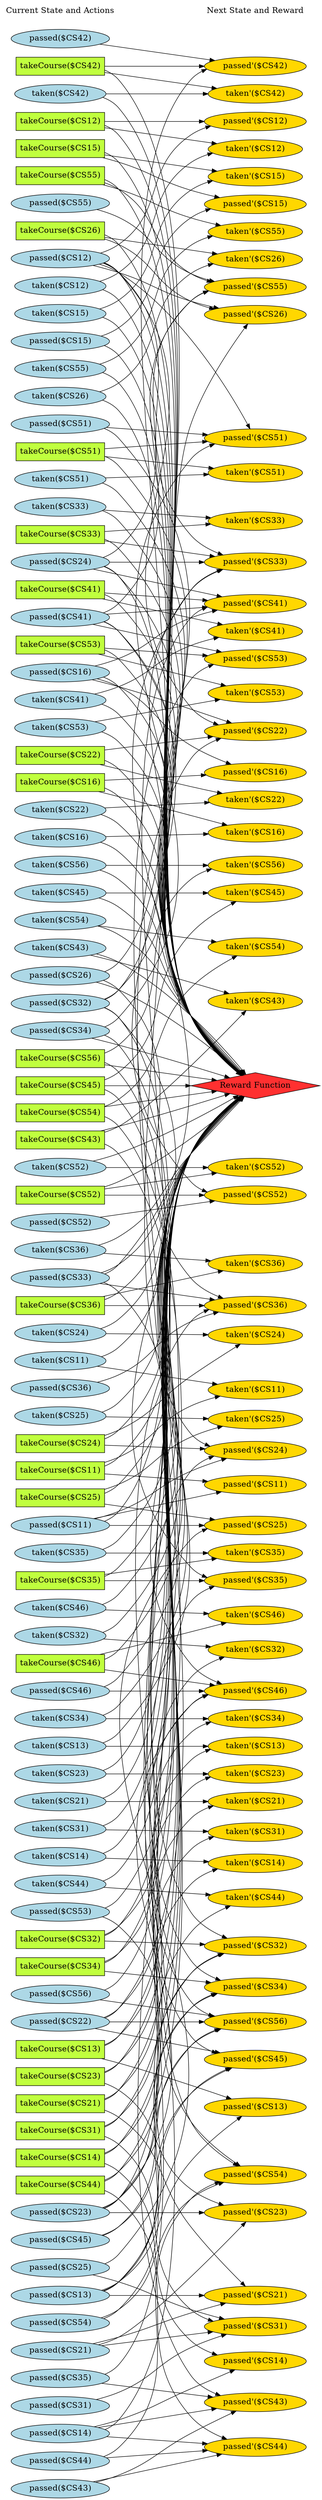 digraph G {
	graph [bb="0,0,579,4939.4",
		fontname=Helvetica,
		fontsize=16,
		rankdir=LR,
		ranksep=2.00,
		ratio=auto,
		size=600
	];
	node [fontsize=16,
		label="\N"
	];
	{
		graph [rank=same];
		"taken($CS42)"		 [color=black,
			fillcolor=lightblue,
			height=0.51069,
			pos="90.5,4759.4",
			shape=ellipse,
			style=filled,
			width=2.082];
		"takeCourse($CS15)"		 [color=black,
			fillcolor=olivedrab1,
			height=0.5,
			pos="90.5,4651.4",
			shape=box,
			style=filled,
			width=1.9861];
		"takeCourse($CS55)"		 [color=black,
			fillcolor=olivedrab1,
			height=0.5,
			pos="90.5,4597.4",
			shape=box,
			style=filled,
			width=1.9861];
		"taken($CS26)"		 [color=black,
			fillcolor=lightblue,
			height=0.51069,
			pos="90.5,4160.4",
			shape=ellipse,
			style=filled,
			width=2.082];
		"taken($CS14)"		 [color=black,
			fillcolor=lightblue,
			height=0.51069,
			pos="90.5,1273.4",
			shape=ellipse,
			style=filled,
			width=2.082];
		"takeCourse($CS43)"		 [color=black,
			fillcolor=olivedrab1,
			height=0.5,
			pos="90.5,2690.4",
			shape=box,
			style=filled,
			width=1.9861];
		"takeCourse($CS31)"		 [color=black,
			fillcolor=olivedrab1,
			height=0.5,
			pos="90.5,730.38",
			shape=box,
			style=filled,
			width=1.9861];
		"taken($CS54)"		 [color=black,
			fillcolor=lightblue,
			height=0.51069,
			pos="90.5,3126.4",
			shape=ellipse,
			style=filled,
			width=2.082];
		"passed($CS46)"		 [color=black,
			fillcolor=lightblue,
			height=0.51069,
			pos="90.5,1603.4",
			shape=ellipse,
			style=filled,
			width=2.2195];
		"passed($CS34)"		 [color=black,
			fillcolor=lightblue,
			height=0.51069,
			pos="90.5,2906.4",
			shape=ellipse,
			style=filled,
			width=2.2195];
		"passed($CS22)"		 [color=black,
			fillcolor=lightblue,
			height=0.51069,
			pos="90.5,946.38",
			shape=ellipse,
			style=filled,
			width=2.2195];
		"taken($CS31)"		 [color=black,
			fillcolor=lightblue,
			height=0.51069,
			pos="90.5,1328.4",
			shape=ellipse,
			style=filled,
			width=2.082];
		"passed($CS51)"		 [color=black,
			fillcolor=lightblue,
			height=0.51069,
			pos="90.5,4105.4",
			shape=ellipse,
			style=filled,
			width=2.2195];
		"takeCourse($CS16)"		 [color=black,
			fillcolor=olivedrab1,
			height=0.5,
			pos="90.5,3400.4",
			shape=box,
			style=filled,
			width=1.9861];
		"takeCourse($CS56)"		 [color=black,
			fillcolor=olivedrab1,
			height=0.5,
			pos="90.5,2852.4",
			shape=box,
			style=filled,
			width=1.9861];
		"takeCourse($CS44)"		 [color=black,
			fillcolor=olivedrab1,
			height=0.5,
			pos="90.5,622.38",
			shape=box,
			style=filled,
			width=1.9861];
		"taken($CS15)"		 [color=black,
			fillcolor=lightblue,
			height=0.51069,
			pos="90.5,4325.4",
			shape=ellipse,
			style=filled,
			width=2.082];
		"takeCourse($CS32)"		 [color=black,
			fillcolor=olivedrab1,
			height=0.5,
			pos="90.5,1109.4",
			shape=box,
			style=filled,
			width=1.9861];
		"taken($CS55)"		 [color=black,
			fillcolor=lightblue,
			height=0.51069,
			pos="90.5,4215.4",
			shape=ellipse,
			style=filled,
			width=2.082];
		"taken($CS43)"		 [color=black,
			fillcolor=lightblue,
			height=0.51069,
			pos="90.5,3071.4",
			shape=ellipse,
			style=filled,
			width=2.082];
		"passed($CS35)"		 [color=black,
			fillcolor=lightblue,
			height=0.51069,
			pos="90.5,238.38",
			shape=ellipse,
			style=filled,
			width=2.2195];
		"passed($CS23)"		 [color=black,
			fillcolor=lightblue,
			height=0.51069,
			pos="90.5,568.38",
			shape=ellipse,
			style=filled,
			width=2.2195];
		"passed($CS11)"		 [color=black,
			fillcolor=lightblue,
			height=0.51069,
			pos="90.5,1929.4",
			shape=ellipse,
			style=filled,
			width=2.2195];
		"passed($CS52)"		 [color=black,
			fillcolor=lightblue,
			height=0.51069,
			pos="90.5,2528.4",
			shape=ellipse,
			style=filled,
			width=2.2195];
		"taken($CS52)"		 [color=black,
			fillcolor=lightblue,
			height=0.51069,
			pos="90.5,2636.4",
			shape=ellipse,
			style=filled,
			width=2.082];
		"takeCourse($CS25)"		 [color=black,
			fillcolor=olivedrab1,
			height=0.5,
			pos="90.5,1983.4",
			shape=box,
			style=filled,
			width=1.9861];
		"takeCourse($CS13)"		 [color=black,
			fillcolor=olivedrab1,
			height=0.5,
			pos="90.5,892.38",
			shape=box,
			style=filled,
			width=1.9861];
		"taken($CS36)"		 [color=black,
			fillcolor=lightblue,
			height=0.51069,
			pos="90.5,2473.4",
			shape=ellipse,
			style=filled,
			width=2.082];
		"Current State and Actions"		 [color=black,
			fillcolor=white,
			height=0.5,
			pos="90.5,4921.4",
			shape=plaintext,
			style=bold,
			width=2.5139];
		"takeCourse($CS41)"		 [color=black,
			fillcolor=olivedrab1,
			height=0.5,
			pos="90.5,3780.4",
			shape=box,
			style=filled,
			width=1.9861];
		"taken($CS24)"		 [color=black,
			fillcolor=lightblue,
			height=0.51069,
			pos="90.5,2310.4",
			shape=ellipse,
			style=filled,
			width=2.082];
		"taken($CS12)"		 [color=black,
			fillcolor=lightblue,
			height=0.51069,
			pos="90.5,4380.4",
			shape=ellipse,
			style=filled,
			width=2.082];
		"takeCourse($CS53)"		 [color=black,
			fillcolor=olivedrab1,
			height=0.5,
			pos="90.5,3672.4",
			shape=box,
			style=filled,
			width=1.9861];
		"passed($CS36)"		 [color=black,
			fillcolor=lightblue,
			height=0.51069,
			pos="90.5,2200.4",
			shape=ellipse,
			style=filled,
			width=2.2195];
		"passed($CS24)"		 [color=black,
			fillcolor=lightblue,
			height=0.51069,
			pos="90.5,3834.4",
			shape=ellipse,
			style=filled,
			width=2.2195];
		"passed($CS12)"		 [color=black,
			fillcolor=lightblue,
			height=0.51069,
			pos="90.5,4435.4",
			shape=ellipse,
			style=filled,
			width=2.2195];
		"taken($CS53)"		 [color=black,
			fillcolor=lightblue,
			height=0.51069,
			pos="90.5,3508.4",
			shape=ellipse,
			style=filled,
			width=2.082];
		"passed($CS41)"		 [color=black,
			fillcolor=lightblue,
			height=0.51069,
			pos="90.5,3726.4",
			shape=ellipse,
			style=filled,
			width=2.2195];
		"taken($CS41)"		 [color=black,
			fillcolor=lightblue,
			height=0.51069,
			pos="90.5,3563.4",
			shape=ellipse,
			style=filled,
			width=2.082];
		"takeCourse($CS26)"		 [color=black,
			fillcolor=olivedrab1,
			height=0.5,
			pos="90.5,4489.4",
			shape=box,
			style=filled,
			width=1.9861];
		"takeCourse($CS14)"		 [color=black,
			fillcolor=olivedrab1,
			height=0.5,
			pos="90.5,676.38",
			shape=box,
			style=filled,
			width=1.9861];
		"taken($CS25)"		 [color=black,
			fillcolor=lightblue,
			height=0.51069,
			pos="90.5,2145.4",
			shape=ellipse,
			style=filled,
			width=2.082];
		"taken($CS13)"		 [color=black,
			fillcolor=lightblue,
			height=0.51069,
			pos="90.5,1493.4",
			shape=ellipse,
			style=filled,
			width=2.082];
		"takeCourse($CS54)"		 [color=black,
			fillcolor=olivedrab1,
			height=0.5,
			pos="90.5,2744.4",
			shape=box,
			style=filled,
			width=1.9861];
		"takeCourse($CS42)"		 [color=black,
			fillcolor=olivedrab1,
			height=0.5,
			pos="90.5,4813.4",
			shape=box,
			style=filled,
			width=1.9861];
		"passed($CS25)"		 [color=black,
			fillcolor=lightblue,
			height=0.51069,
			pos="90.5,458.38",
			shape=ellipse,
			style=filled,
			width=2.2195];
		"passed($CS13)"		 [color=black,
			fillcolor=lightblue,
			height=0.51069,
			pos="90.5,403.38",
			shape=ellipse,
			style=filled,
			width=2.2195];
		"passed($CS53)"		 [color=black,
			fillcolor=lightblue,
			height=0.51069,
			pos="90.5,1163.4",
			shape=ellipse,
			style=filled,
			width=2.2195];
		"takeCourse($CS23)"		 [color=black,
			fillcolor=olivedrab1,
			height=0.5,
			pos="90.5,838.38",
			shape=box,
			style=filled,
			width=1.9861];
		"takeCourse($CS11)"		 [color=black,
			fillcolor=olivedrab1,
			height=0.5,
			pos="90.5,2037.4",
			shape=box,
			style=filled,
			width=1.9861];
		"takeCourse($CS35)"		 [color=black,
			fillcolor=olivedrab1,
			height=0.5,
			pos="90.5,1820.4",
			shape=box,
			style=filled,
			width=1.9861];
		"taken($CS46)"		 [color=black,
			fillcolor=lightblue,
			height=0.51069,
			pos="90.5,1766.4",
			shape=ellipse,
			style=filled,
			width=2.082];
		"takeCourse($CS51)"		 [color=black,
			fillcolor=olivedrab1,
			height=0.5,
			pos="90.5,4051.4",
			shape=box,
			style=filled,
			width=1.9861];
		"taken($CS34)"		 [color=black,
			fillcolor=lightblue,
			height=0.51069,
			pos="90.5,1548.4",
			shape=ellipse,
			style=filled,
			width=2.082];
		"taken($CS22)"		 [color=black,
			fillcolor=lightblue,
			height=0.51069,
			pos="90.5,3346.4",
			shape=ellipse,
			style=filled,
			width=2.082];
		"passed($CS26)"		 [color=black,
			fillcolor=lightblue,
			height=0.51069,
			pos="90.5,3016.4",
			shape=ellipse,
			style=filled,
			width=2.2195];
		"passed($CS14)"		 [color=black,
			fillcolor=lightblue,
			height=0.51069,
			pos="90.5,128.38",
			shape=ellipse,
			style=filled,
			width=2.2195];
		"passed($CS54)"		 [color=black,
			fillcolor=lightblue,
			height=0.51069,
			pos="90.5,348.38",
			shape=ellipse,
			style=filled,
			width=2.2195];
		"passed($CS42)"		 [color=black,
			fillcolor=lightblue,
			height=0.51069,
			pos="90.5,4867.4",
			shape=ellipse,
			style=filled,
			width=2.2195];
		"taken($CS51)"		 [color=black,
			fillcolor=lightblue,
			height=0.51069,
			pos="90.5,3997.4",
			shape=ellipse,
			style=filled,
			width=2.082];
		"takeCourse($CS12)"		 [color=black,
			fillcolor=olivedrab1,
			height=0.5,
			pos="90.5,4705.4",
			shape=box,
			style=filled,
			width=1.9861];
		"takeCourse($CS36)"		 [color=black,
			fillcolor=olivedrab1,
			height=0.5,
			pos="90.5,2364.4",
			shape=box,
			style=filled,
			width=1.9861];
		"takeCourse($CS24)"		 [color=black,
			fillcolor=olivedrab1,
			height=0.5,
			pos="90.5,2091.4",
			shape=box,
			style=filled,
			width=1.9861];
		"takeCourse($CS52)"		 [color=black,
			fillcolor=olivedrab1,
			height=0.5,
			pos="90.5,2582.4",
			shape=box,
			style=filled,
			width=1.9861];
		"taken($CS35)"		 [color=black,
			fillcolor=lightblue,
			height=0.51069,
			pos="90.5,1874.4",
			shape=ellipse,
			style=filled,
			width=2.082];
		"taken($CS23)"		 [color=black,
			fillcolor=lightblue,
			height=0.51069,
			pos="90.5,1438.4",
			shape=ellipse,
			style=filled,
			width=2.082];
		"taken($CS11)"		 [color=black,
			fillcolor=lightblue,
			height=0.51069,
			pos="90.5,2255.4",
			shape=ellipse,
			style=filled,
			width=2.082];
		"passed($CS15)"		 [color=black,
			fillcolor=lightblue,
			height=0.51069,
			pos="90.5,4270.4",
			shape=ellipse,
			style=filled,
			width=2.2195];
		"passed($CS55)"		 [color=black,
			fillcolor=lightblue,
			height=0.51069,
			pos="90.5,4543.4",
			shape=ellipse,
			style=filled,
			width=2.2195];
		"passed($CS43)"		 [color=black,
			fillcolor=lightblue,
			height=0.51069,
			pos="90.5,18.385",
			shape=ellipse,
			style=filled,
			width=2.2195];
		"passed($CS31)"		 [color=black,
			fillcolor=lightblue,
			height=0.51069,
			pos="90.5,183.38",
			shape=ellipse,
			style=filled,
			width=2.2195];
		"takeCourse($CS45)"		 [color=black,
			fillcolor=olivedrab1,
			height=0.5,
			pos="90.5,2798.4",
			shape=box,
			style=filled,
			width=1.9861];
		"takeCourse($CS33)"		 [color=black,
			fillcolor=olivedrab1,
			height=0.5,
			pos="90.5,3888.4",
			shape=box,
			style=filled,
			width=1.9861];
		"taken($CS16)"		 [color=black,
			fillcolor=lightblue,
			height=0.51069,
			pos="90.5,3291.4",
			shape=ellipse,
			style=filled,
			width=2.082];
		"taken($CS56)"		 [color=black,
			fillcolor=lightblue,
			height=0.51069,
			pos="90.5,3236.4",
			shape=ellipse,
			style=filled,
			width=2.082];
		"takeCourse($CS21)"		 [color=black,
			fillcolor=olivedrab1,
			height=0.5,
			pos="90.5,784.38",
			shape=box,
			style=filled,
			width=1.9861];
		"taken($CS44)"		 [color=black,
			fillcolor=lightblue,
			height=0.51069,
			pos="90.5,1218.4",
			shape=ellipse,
			style=filled,
			width=2.082];
		"taken($CS32)"		 [color=black,
			fillcolor=lightblue,
			height=0.51069,
			pos="90.5,1711.4",
			shape=ellipse,
			style=filled,
			width=2.082];
		"passed($CS16)"		 [color=black,
			fillcolor=lightblue,
			height=0.51069,
			pos="90.5,3618.4",
			shape=ellipse,
			style=filled,
			width=2.2195];
		"passed($CS56)"		 [color=black,
			fillcolor=lightblue,
			height=0.51069,
			pos="90.5,1001.4",
			shape=ellipse,
			style=filled,
			width=2.2195];
		"passed($CS44)"		 [color=black,
			fillcolor=lightblue,
			height=0.51069,
			pos="90.5,73.385",
			shape=ellipse,
			style=filled,
			width=2.2195];
		"passed($CS32)"		 [color=black,
			fillcolor=lightblue,
			height=0.51069,
			pos="90.5,2961.4",
			shape=ellipse,
			style=filled,
			width=2.2195];
		"takeCourse($CS34)"		 [color=black,
			fillcolor=olivedrab1,
			height=0.5,
			pos="90.5,1055.4",
			shape=box,
			style=filled,
			width=1.9861];
		"takeCourse($CS22)"		 [color=black,
			fillcolor=olivedrab1,
			height=0.5,
			pos="90.5,3454.4",
			shape=box,
			style=filled,
			width=1.9861];
		"takeCourse($CS46)"		 [color=black,
			fillcolor=olivedrab1,
			height=0.5,
			pos="90.5,1657.4",
			shape=box,
			style=filled,
			width=1.9861];
		"taken($CS45)"		 [color=black,
			fillcolor=lightblue,
			height=0.51069,
			pos="90.5,3181.4",
			shape=ellipse,
			style=filled,
			width=2.082];
		"taken($CS33)"		 [color=black,
			fillcolor=lightblue,
			height=0.51069,
			pos="90.5,3942.4",
			shape=ellipse,
			style=filled,
			width=2.082];
		"taken($CS21)"		 [color=black,
			fillcolor=lightblue,
			height=0.51069,
			pos="90.5,1383.4",
			shape=ellipse,
			style=filled,
			width=2.082];
		"passed($CS45)"		 [color=black,
			fillcolor=lightblue,
			height=0.51069,
			pos="90.5,513.38",
			shape=ellipse,
			style=filled,
			width=2.2195];
		"passed($CS33)"		 [color=black,
			fillcolor=lightblue,
			height=0.51069,
			pos="90.5,2418.4",
			shape=ellipse,
			style=filled,
			width=2.2195];
		"passed($CS21)"		 [color=black,
			fillcolor=lightblue,
			height=0.51069,
			pos="90.5,293.38",
			shape=ellipse,
			style=filled,
			width=2.2195];
	}
	{
		graph [rank=same];
		"taken'($CS14)"		 [color=black,
			fillcolor=gold1,
			height=0.51069,
			pos="452,1169.4",
			shape=ellipse,
			style=filled,
			width=2.141];
		"taken'($CS26)"		 [color=black,
			fillcolor=gold1,
			height=0.51069,
			pos="452,4430.4",
			shape=ellipse,
			style=filled,
			width=2.141];
		"taken'($CS54)"		 [color=black,
			fillcolor=gold1,
			height=0.51069,
			pos="452,2954.4",
			shape=ellipse,
			style=filled,
			width=2.141];
		"taken'($CS42)"		 [color=black,
			fillcolor=gold1,
			height=0.51069,
			pos="452,4760.4",
			shape=ellipse,
			style=filled,
			width=2.141];
		"taken'($CS41)"		 [color=black,
			fillcolor=gold1,
			height=0.51069,
			pos="452,3698.4",
			shape=ellipse,
			style=filled,
			width=2.141];
		"Next State and Reward"		 [color=black,
			fillcolor=white,
			height=0.5,
			pos="452,4921.4",
			shape=plaintext,
			style=bold,
			width=2.25];
		"passed'($CS46)"		 [color=black,
			fillcolor=gold1,
			height=0.51069,
			pos="452,1603.4",
			shape=ellipse,
			style=filled,
			width=2.2785];
		"passed'($CS34)"		 [color=black,
			fillcolor=gold1,
			height=0.51069,
			pos="452,1001.4",
			shape=ellipse,
			style=filled,
			width=2.2785];
		"passed'($CS22)"		 [color=black,
			fillcolor=gold1,
			height=0.51069,
			pos="452,3490.4",
			shape=ellipse,
			style=filled,
			width=2.2785];
		"taken'($CS25)"		 [color=black,
			fillcolor=gold1,
			height=0.51069,
			pos="452,2139.4",
			shape=ellipse,
			style=filled,
			width=2.141];
		"taken'($CS13)"		 [color=black,
			fillcolor=gold1,
			height=0.51069,
			pos="452,1439.4",
			shape=ellipse,
			style=filled,
			width=2.141];
		"taken'($CS53)"		 [color=black,
			fillcolor=gold1,
			height=0.51069,
			pos="452,3583.4",
			shape=ellipse,
			style=filled,
			width=2.141];
		"taken'($CS52)"		 [color=black,
			fillcolor=gold1,
			height=0.51069,
			pos="452,2636.4",
			shape=ellipse,
			style=filled,
			width=2.141];
		"passed'($CS45)"		 [color=black,
			fillcolor=gold1,
			height=0.51069,
			pos="452,871.38",
			shape=ellipse,
			style=filled,
			width=2.2785];
		"passed'($CS33)"		 [color=black,
			fillcolor=gold1,
			height=0.51069,
			pos="452,3834.4",
			shape=ellipse,
			style=filled,
			width=2.2785];
		"passed'($CS21)"		 [color=black,
			fillcolor=gold1,
			height=0.51069,
			pos="452,403.38",
			shape=ellipse,
			style=filled,
			width=2.2785];
		"taken'($CS16)"		 [color=black,
			fillcolor=gold1,
			height=0.51069,
			pos="452,3296.4",
			shape=ellipse,
			style=filled,
			width=2.141];
		"taken'($CS32)"		 [color=black,
			fillcolor=gold1,
			height=0.51069,
			pos="452,1671.4",
			shape=ellipse,
			style=filled,
			width=2.141];
		"taken'($CS56)"		 [color=black,
			fillcolor=gold1,
			height=0.51069,
			pos="452,3222.4",
			shape=ellipse,
			style=filled,
			width=2.141];
		"taken'($CS44)"		 [color=black,
			fillcolor=gold1,
			height=0.51069,
			pos="452,1112.4",
			shape=ellipse,
			style=filled,
			width=2.141];
		"passed'($CS16)"		 [color=black,
			fillcolor=gold1,
			height=0.51069,
			pos="452,3416.4",
			shape=ellipse,
			style=filled,
			width=2.2785];
		"passed'($CS56)"		 [color=black,
			fillcolor=gold1,
			height=0.51069,
			pos="452,946.38",
			shape=ellipse,
			style=filled,
			width=2.2785];
		"passed'($CS44)"		 [color=black,
			fillcolor=gold1,
			height=0.51069,
			pos="452,80.385",
			shape=ellipse,
			style=filled,
			width=2.2785];
		"passed'($CS32)"		 [color=black,
			fillcolor=gold1,
			height=0.51069,
			pos="452,1056.4",
			shape=ellipse,
			style=filled,
			width=2.2785];
		"taken'($CS15)"		 [color=black,
			fillcolor=gold1,
			height=0.51069,
			pos="452,4595.4",
			shape=ellipse,
			style=filled,
			width=2.141];
		"taken'($CS43)"		 [color=black,
			fillcolor=gold1,
			height=0.51069,
			pos="452,2873.4",
			shape=ellipse,
			style=filled,
			width=2.141];
		"taken'($CS31)"		 [color=black,
			fillcolor=gold1,
			height=0.51069,
			pos="452,1227.4",
			shape=ellipse,
			style=filled,
			width=2.141];
		"taken'($CS55)"		 [color=black,
			fillcolor=gold1,
			height=0.51069,
			pos="452,4485.4",
			shape=ellipse,
			style=filled,
			width=2.141];
		"passed'($CS31)"		 [color=black,
			fillcolor=gold1,
			height=0.51069,
			pos="452,320.38",
			shape=ellipse,
			style=filled,
			width=2.2785];
		"passed'($CS15)"		 [color=black,
			fillcolor=gold1,
			height=0.51069,
			pos="452,4540.4",
			shape=ellipse,
			style=filled,
			width=2.2785];
		"passed'($CS55)"		 [color=black,
			fillcolor=gold1,
			height=0.51069,
			pos="452,4375.4",
			shape=ellipse,
			style=filled,
			width=2.2785];
		"passed'($CS43)"		 [color=black,
			fillcolor=gold1,
			height=0.51069,
			pos="452,149.38",
			shape=ellipse,
			style=filled,
			width=2.2785];
		"taken'($CS46)"		 [color=black,
			fillcolor=gold1,
			height=0.51069,
			pos="452,1751.4",
			shape=ellipse,
			style=filled,
			width=2.141];
		"taken'($CS34)"		 [color=black,
			fillcolor=gold1,
			height=0.51069,
			pos="452,1547.4",
			shape=ellipse,
			style=filled,
			width=2.141];
		"taken'($CS22)"		 [color=black,
			fillcolor=gold1,
			height=0.51069,
			pos="452,3351.4",
			shape=ellipse,
			style=filled,
			width=2.141];
		"passed'($CS42)"		 [color=black,
			fillcolor=gold1,
			height=0.51069,
			pos="452,4815.4",
			shape=ellipse,
			style=filled,
			width=2.2785];
		"Reward Function"		 [color=black,
			fillcolor=firebrick1,
			height=0.72222,
			pos="452,2798.4",
			shape=diamond,
			style=filled,
			width=3.5278];
		"passed'($CS26)"		 [color=black,
			fillcolor=gold1,
			height=0.51069,
			pos="452,4320.4",
			shape=ellipse,
			style=filled,
			width=2.2785];
		"passed'($CS14)"		 [color=black,
			fillcolor=gold1,
			height=0.51069,
			pos="452,231.38",
			shape=ellipse,
			style=filled,
			width=2.2785];
		"passed'($CS54)"		 [color=black,
			fillcolor=gold1,
			height=0.51069,
			pos="452,643.38",
			shape=ellipse,
			style=filled,
			width=2.2785];
		"taken'($CS21)"		 [color=black,
			fillcolor=gold1,
			height=0.51069,
			pos="452,1289.4",
			shape=ellipse,
			style=filled,
			width=2.141];
		"taken'($CS45)"		 [color=black,
			fillcolor=gold1,
			height=0.51069,
			pos="452,3062.4",
			shape=ellipse,
			style=filled,
			width=2.141];
		"taken'($CS33)"		 [color=black,
			fillcolor=gold1,
			height=0.51069,
			pos="452,3915.4",
			shape=ellipse,
			style=filled,
			width=2.141];
		"passed'($CS53)"		 [color=black,
			fillcolor=gold1,
			height=0.51069,
			pos="452,3643.4",
			shape=ellipse,
			style=filled,
			width=2.2785];
		"passed'($CS41)"		 [color=black,
			fillcolor=gold1,
			height=0.51069,
			pos="452,3753.4",
			shape=ellipse,
			style=filled,
			width=2.2785];
		"passed'($CS25)"		 [color=black,
			fillcolor=gold1,
			height=0.51069,
			pos="452,1929.4",
			shape=ellipse,
			style=filled,
			width=2.2785];
		"passed'($CS13)"		 [color=black,
			fillcolor=gold1,
			height=0.51069,
			pos="452,737.38",
			shape=ellipse,
			style=filled,
			width=2.2785];
		"taken'($CS36)"		 [color=black,
			fillcolor=gold1,
			height=0.51069,
			pos="452,2446.4",
			shape=ellipse,
			style=filled,
			width=2.141];
		"taken'($CS24)"		 [color=black,
			fillcolor=gold1,
			height=0.51069,
			pos="452,2289.4",
			shape=ellipse,
			style=filled,
			width=2.141];
		"taken'($CS12)"		 [color=black,
			fillcolor=gold1,
			height=0.51069,
			pos="452,4650.4",
			shape=ellipse,
			style=filled,
			width=2.141];
		"passed'($CS52)"		 [color=black,
			fillcolor=gold1,
			height=0.51069,
			pos="452,2581.4",
			shape=ellipse,
			style=filled,
			width=2.2785];
		"taken'($CS51)"		 [color=black,
			fillcolor=gold1,
			height=0.51069,
			pos="452,4011.4",
			shape=ellipse,
			style=filled,
			width=2.141];
		"passed'($CS36)"		 [color=black,
			fillcolor=gold1,
			height=0.51069,
			pos="452,2364.4",
			shape=ellipse,
			style=filled,
			width=2.2785];
		"passed'($CS24)"		 [color=black,
			fillcolor=gold1,
			height=0.51069,
			pos="452,2059.4",
			shape=ellipse,
			style=filled,
			width=2.2785];
		"passed'($CS12)"		 [color=black,
			fillcolor=gold1,
			height=0.51069,
			pos="452,4705.4",
			shape=ellipse,
			style=filled,
			width=2.2785];
		"taken'($CS35)"		 [color=black,
			fillcolor=gold1,
			height=0.51069,
			pos="452,1874.4",
			shape=ellipse,
			style=filled,
			width=2.141];
		"taken'($CS23)"		 [color=black,
			fillcolor=gold1,
			height=0.51069,
			pos="452,1357.4",
			shape=ellipse,
			style=filled,
			width=2.141];
		"taken'($CS11)"		 [color=black,
			fillcolor=gold1,
			height=0.51069,
			pos="452,2207.4",
			shape=ellipse,
			style=filled,
			width=2.141];
		"passed'($CS51)"		 [color=black,
			fillcolor=gold1,
			height=0.51069,
			pos="452,4092.4",
			shape=ellipse,
			style=filled,
			width=2.2785];
		"passed'($CS35)"		 [color=black,
			fillcolor=gold1,
			height=0.51069,
			pos="452,1819.4",
			shape=ellipse,
			style=filled,
			width=2.2785];
		"passed'($CS23)"		 [color=black,
			fillcolor=gold1,
			height=0.51069,
			pos="452,568.38",
			shape=ellipse,
			style=filled,
			width=2.2785];
		"passed'($CS11)"		 [color=black,
			fillcolor=gold1,
			height=0.51069,
			pos="452,1991.4",
			shape=ellipse,
			style=filled,
			width=2.2785];
	}
	"taken($CS42)" -> "taken'($CS42)"	 [color=black,
		pos="e,374.88,4760.2 165.55,4759.6 223.36,4759.8 303.78,4760 364.54,4760.1",
		style=solid];
	"taken($CS42)" -> "Reward Function"	 [pos="e,380.96,2810 156.03,4750.3 165.65,4746.2 174.49,4740.5 181,4732.4 444.32,4404.8 73.471,3183.2 325,2846.4 336.51,2831 353.62,2820.5 \
371.54,2813.4"];
	"takeCourse($CS15)" -> "taken'($CS15)"	 [color=black,
		pos="e,386.9,4605.4 162.1,4640.4 223.98,4630.7 313.65,4616.8 376.64,4607",
		style=solid];
	"takeCourse($CS15)" -> "passed'($CS15)"	 [color=black,
		pos="e,388.99,4552.2 153.81,4633.3 162.97,4630.4 172.25,4627.4 181,4624.4 245.92,4602 259.29,4588.3 325,4568.4 342.37,4563.1 361.36,4558.4 \
379.21,4554.4",
		style=solid];
	"takeCourse($CS15)" -> "Reward Function"	 [pos="e,381,2810 162.19,4639.3 169.38,4635.6 175.9,4630.7 181,4624.4 430.04,4316 87.057,3163.4 325,2846.4 336.55,2831 353.66,2820.5 371.58,\
2813.4"];
	"takeCourse($CS55)" -> "taken'($CS55)"	 [color=black,
		pos="e,390.89,4496.7 153.83,4579.3 162.98,4576.5 172.26,4573.4 181,4570.4 246.01,4547.8 259.2,4533.6 325,4513.4 342.98,4507.9 362.71,\
4503 381.11,4498.9",
		style=solid];
	"takeCourse($CS55)" -> "passed'($CS55)"	 [color=black,
		pos="e,378.02,4383.4 162.12,4580.3 168.74,4577.5 175.15,4574.2 181,4570.4 263.19,4517 240.89,4453.7 325,4403.4 338.09,4395.6 353.14,4389.9 \
368.16,4385.8",
		style=solid];
	"takeCourse($CS55)" -> "Reward Function"	 [pos="e,381.36,2809.9 162.17,4585.3 169.37,4581.6 175.89,4576.7 181,4570.4 422.91,4271.6 93.849,3153.6 325,2846.4 336.63,2830.9 353.87,\
2820.5 371.89,2813.4"];
	"taken($CS26)" -> "taken'($CS26)"	 [color=black,
		pos="e,379.17,4424.1 149.18,4172.1 160.41,4176.1 171.6,4181.4 181,4188.4 272.89,4256.9 230.29,4337.8 325,4402.4 338.18,4411.4 353.78,\
4417.5 369.44,4421.7",
		style=solid];
	"taken($CS26)" -> "Reward Function"	 [pos="e,381.98,2810.1 154.92,4150.7 164.9,4146.6 174.16,4140.7 181,4132.4 546.89,3688.7 -27.24,3301 325,2846.4 336.9,2831 354.34,2820.6 \
372.47,2813.5"];
	"taken($CS14)" -> "taken'($CS14)"	 [color=black,
		pos="e,396.23,1182.1 137.62,1259 205.34,1237.8 323.83,1200.7 325,1200.4 344.86,1194.8 366.63,1189.3 386.4,1184.5",
		style=solid];
	"taken($CS14)" -> "Reward Function"	 [pos="e,423.42,2778 154.97,1283 164.94,1287.2 174.19,1293.1 181,1301.4 373.9,1536.8 198.64,2386.5 325,2663.4 345.2,2707.6 385.72,2746.9 \
415.37,2771.5"];
	"takeCourse($CS43)" -> "taken'($CS43)"	 [color=black,
		pos="e,395.88,2860.7 160.98,2708.4 167.9,2711.1 174.68,2714.1 181,2717.4 253.68,2755.7 252.59,2794.5 325,2833.4 343.94,2843.6 365.89,\
2851.6 386.11,2857.8",
		style=solid];
	"takeCourse($CS43)" -> "passed'($CS43)"	 [color=black,
		pos="e,389.78,161.52 162.33,2678.4 169.49,2674.7 175.97,2669.8 181,2663.4 520.12,2233.7 11.937,653.4 325,204.38 338.08,185.62 359.02,\
173.2 380.11,165",
		style=solid];
	"takeCourse($CS43)" -> "Reward Function"	 [pos="e,399.67,2783 151.67,2708.5 217.74,2728.3 323.25,2760 389.75,2780"];
	"takeCourse($CS31)" -> "taken'($CS31)"	 [color=black,
		pos="e,377.89,1222.2 162.14,744.33 169.07,747.77 175.54,752.06 181,757.38 327.93,900.83 174.41,1056.8 325,1196.4 336.97,1207.5 352.26,\
1214.8 368.03,1219.5",
		style=solid];
	"takeCourse($CS31)" -> "passed'($CS31)"	 [color=black,
		pos="e,397.7,334.33 162.08,715.68 168.94,712.37 175.41,708.33 181,703.38 299.92,598.14 212.9,488.87 325,376.38 342.37,358.95 366.11,346.49 \
388.31,337.82",
		style=solid];
	"takeCourse($CS31)" -> "Reward Function"	 [pos="e,423.15,2778.1 162.22,742.41 169.41,746.17 175.92,751.06 181,757.38 446.96,1088.6 154.45,2274.4 325,2663.4 344.53,2707.9 385.18,\
2747.1 415.04,2771.6"];
	"taken($CS54)" -> "taken'($CS54)"	 [color=black,
		pos="e,423.09,2971.5 140.87,3112.8 154.08,3108.6 168.24,3103.7 181,3098.4 267.67,3062.1 363.47,3007.2 414.41,2976.7",
		style=solid];
	"taken($CS54)" -> "Reward Function"	 [pos="e,391.01,2812 150.05,3115 161.1,3111 171.99,3105.6 181,3098.4 281.51,3017.5 226.99,2930.3 325,2846.4 341.13,2832.6 361.63,2822.5 \
381.4,2815.3"];
	"passed($CS46)" -> "passed'($CS46)"	 [color=black,
		pos="e,369.68,1603.4 170.84,1603.4 226.53,1603.4 301.15,1603.4 359.38,1603.4",
		style=solid];
	"passed($CS46)" -> "Reward Function"	 [pos="e,423.99,2778.1 157.42,1613.6 166.38,1617.6 174.67,1623 181,1630.4 482.51,1982.5 125.58,2244.9 325,2663.4 345.99,2707.4 386.56,2746.8 \
416,2771.5"];
	"passed($CS34)" -> "passed'($CS34)"	 [color=black,
		pos="e,370.56,1003.8 157.82,2896.5 166.73,2892.5 174.89,2887 181,2879.4 439.56,2558.2 54.683,1340.8 325,1029.4 334.49,1018.5 347.21,1011.3 \
360.93,1006.6",
		style=solid];
	"passed($CS34)" -> "Reward Function"	 [pos="e,399.81,2813.8 139.98,2891.8 204.78,2872.4 319.62,2837.9 390.16,2816.7"];
	"passed($CS34)" -> "passed'($CS51)"	 [color=black,
		pos="e,390.54,4080.2 156.61,2916.9 165.91,2921 174.51,2926.7 181,2934.4 499.26,3313.3 26.406,3643.8 325,4038.4 338.76,4056.6 359.87,4068.7 \
380.91,4076.8",
		style=solid];
	"passed($CS22)" -> "passed'($CS46)"	 [color=black,
		pos="e,371.99,1598.9 155.47,957.35 165.02,961.39 174,966.89 181,974.38 368.25,1174.7 130.18,1381.4 325,1574.4 335.3,1584.6 348.42,1591.5 \
362.29,1596.1",
		style=solid];
	"passed($CS22)" -> "passed'($CS22)"	 [color=black,
		pos="e,383.11,3480.2 157.09,956.55 166.34,960.68 174.79,966.43 181,974.38 519.24,1407.6 -1.4573,3001.2 325,3443.4 336.86,3459.5 354.87,\
3470 373.59,3477",
		style=solid];
	"passed($CS22)" -> "passed'($CS45)"	 [color=black,
		pos="e,391.41,883.82 150.46,934.08 213.74,920.88 314.2,899.92 381.34,885.92",
		style=solid];
	"passed($CS22)" -> "passed'($CS56)"	 [color=black,
		pos="e,369.68,946.38 170.84,946.38 226.53,946.38 301.15,946.38 359.38,946.38",
		style=solid];
	"taken($CS31)" -> "taken'($CS31)"	 [color=black,
		pos="e,401.01,1241.2 140.23,1314.5 187.45,1301.1 261.11,1280.3 325,1262.4 346.61,1256.3 370.32,1249.7 391.28,1243.9",
		style=solid];
	"taken($CS31)" -> "Reward Function"	 [pos="e,423.46,2778 154.94,1338.1 164.91,1342.2 174.17,1348.1 181,1356.4 366.7,1582 203.1,2397.8 325,2663.4 345.29,2707.6 385.8,2746.8 \
415.42,2771.4"];
	"passed($CS51)" -> "Reward Function"	 [pos="e,382.03,2810.1 157.56,4095.3 166.51,4091.3 174.75,4085.9 181,4078.4 534.91,3655.7 -13.691,3281.4 325,2846.4 336.94,2831 354.39,\
2820.6 372.52,2813.5"];
	"passed($CS51)" -> "passed'($CS51)"	 [color=black,
		pos="e,370.97,4095.3 169.51,4102.6 225.83,4100.5 302.01,4097.8 360.93,4095.6",
		style=solid];
	"takeCourse($CS16)" -> "taken'($CS16)"	 [color=black,
		pos="e,392.33,3308 152.25,3382.4 161.89,3379.4 171.73,3376.4 181,3373.4 245.37,3352.7 259.91,3342.6 325,3324.4 343.47,3319.2 363.68,3314.4 \
382.4,3310.2",
		style=solid];
	"takeCourse($CS16)" -> "passed'($CS16)"	 [color=black,
		pos="e,371.49,3412.8 162.1,3403.5 219.14,3406.1 299.79,3409.7 361.39,3412.4",
		style=solid];
	"takeCourse($CS16)" -> "Reward Function"	 [pos="e,385.18,2810.8 162.41,3386.7 169.29,3383.2 175.68,3378.8 181,3373.4 350.42,3199.5 161.86,3026.2 325,2846.4 338.46,2831.6 356.99,\
2821.3 375.7,2814.2"];
	"takeCourse($CS56)" -> "taken'($CS56)"	 [color=black,
		pos="e,432.09,3204.3 162.12,2868.6 168.81,2871.6 175.24,2875.2 181,2879.4 272.35,2946.2 253.86,3001.4 325,3089.4 357.03,3129 398.31,3171.1 \
424.72,3197.1",
		style=solid];
	"takeCourse($CS56)" -> "passed'($CS56)"	 [color=black,
		pos="e,370.56,948.78 162.21,2840.4 169.4,2836.6 175.91,2831.7 181,2825.4 439.69,2504 54.544,1285.9 325,974.38 334.49,963.45 347.21,956.26 \
360.93,951.6",
		style=solid];
	"takeCourse($CS56)" -> "Reward Function"	 [pos="e,378.1,2809.3 162.1,2841.8 221.18,2832.9 305.57,2820.2 367.9,2810.9"];
	"takeCourse($CS44)" -> "taken'($CS44)"	 [color=black,
		pos="e,376.67,1108.1 162.13,636.35 169.06,639.79 175.53,644.07 181,649.38 326.66,791.11 174.69,946.6 325,1083.4 336.64,1094 351.37,1100.9 \
366.6,1105.5",
		style=solid];
	"takeCourse($CS44)" -> "passed'($CS44)"	 [color=black,
		pos="e,382.97,90.514 162.26,608.55 169.16,605.09 175.6,600.77 181,595.38 336.58,440.2 171.67,279.79 325,122.38 338.03,109.01 355.43,99.889 \
373.13,93.676",
		style=solid];
	"takeCourse($CS44)" -> "Reward Function"	 [pos="e,423.12,2778.1 162.25,634.39 169.43,638.16 175.93,643.05 181,649.38 461.25,999.8 145.67,2252.1 325,2663.4 344.44,2708 385.1,2747.1 \
415,2771.6"];
	"taken($CS15)" -> "taken'($CS15)"	 [color=black,
		pos="e,379.17,4589.1 149.18,4337.1 160.41,4341.1 171.6,4346.4 181,4353.4 272.89,4421.9 230.29,4502.8 325,4567.4 338.18,4576.4 353.78,\
4582.5 369.44,4586.7",
		style=solid];
	"taken($CS15)" -> "Reward Function"	 [pos="e,381.52,2810.1 155.01,4315.8 164.98,4311.6 174.22,4305.7 181,4297.4 590.13,3794.8 -68.673,3361.2 325,2846.4 336.75,2831 354.03,\
2820.6 372.06,2813.5"];
	"takeCourse($CS32)" -> "taken'($CS32)"	 [color=black,
		pos="e,384.52,1662.4 162.32,1123.2 169.22,1126.6 175.63,1131 181,1136.4 341.95,1298.9 165.81,1466.2 325,1630.4 338.43,1644.2 356.59,1653.4 \
374.93,1659.5",
		style=solid];
	"takeCourse($CS32)" -> "passed'($CS32)"	 [color=black,
		pos="e,383,1066.4 162.1,1099 222.73,1090 310.02,1077.2 372.76,1067.9",
		style=solid];
	"takeCourse($CS32)" -> "Reward Function"	 [pos="e,423.32,2778.1 162.11,1121.5 169.31,1125.2 175.86,1130.1 181,1136.4 396.88,1400.1 185.25,2352.5 325,2663.4 344.95,2707.8 385.51,\
2747 415.25,2771.5"];
	"taken($CS55)" -> "taken'($CS55)"	 [color=black,
		pos="e,379.17,4479.1 149.18,4227.1 160.41,4231.1 171.6,4236.4 181,4243.4 272.89,4311.9 230.29,4392.8 325,4457.4 338.18,4466.4 353.78,\
4472.5 369.44,4476.7",
		style=solid];
	"taken($CS55)" -> "Reward Function"	 [pos="e,381.61,2810.1 154.96,4205.7 164.93,4201.6 174.18,4195.7 181,4187.4 561.3,3724 -41.046,3321.1 325,2846.4 336.81,2831.1 354.11,2820.6 \
372.14,2813.5"];
	"taken($CS43)" -> "taken'($CS43)"	 [color=black,
		pos="e,407.87,2888.5 144.42,3058.4 156.79,3054.4 169.66,3049.4 181,3043.4 253.49,3004.7 254.57,2969.7 325,2927.4 348.03,2913.5 375.27,\
2901.4 398.51,2892.1",
		style=solid];
	"taken($CS43)" -> "Reward Function"	 [pos="e,393.82,2812.5 148.5,3059.5 159.91,3055.6 171.34,3050.3 181,3043.4 269.18,2980.2 238.78,2912.2 325,2846.4 342.43,2833.1 363.97,\
2823.1 384.29,2815.8"];
	"passed($CS35)" -> "passed'($CS43)"	 [color=black,
		pos="e,396.35,162.91 145.71,224.96 210.21,209 317.79,182.36 386.5,165.35",
		style=solid];
	"passed($CS35)" -> "passed'($CS35)"	 [color=black,
		pos="e,378.75,1810.9 156.84,248.74 166.12,252.86 174.64,258.54 181,266.38 606.13,790.74 -97.136,1251.6 325,1778.4 336.12,1792.3 352.02,\
1801.5 368.8,1807.6",
		style=solid];
	"passed($CS23)" -> "passed'($CS46)"	 [color=black,
		pos="e,371.49,1599.8 157.37,578.67 166.34,582.61 174.64,588.01 181,595.38 468.31,928.36 26.733,1251.2 325,1574.4 334.9,1585.1 347.89,\
1592.3 361.77,1596.9",
		style=solid];
	"passed($CS23)" -> "passed'($CS34)"	 [color=black,
		pos="e,372.8,996.34 154.65,579.4 164.3,583.24 173.52,588.42 181,595.38 312.55,717.92 188.99,855.83 325,973.38 335.88,982.79 349.23,989.24 \
363.12,993.62",
		style=solid];
	"passed($CS23)" -> "passed'($CS32)"	 [color=black,
		pos="e,372.44,1051.7 155.36,579.32 164.82,583.17 173.79,588.37 181,595.38 326.4,736.76 174.44,892.5 325,1028.4 335.68,1038 348.92,1044.6 \
362.78,1049",
		style=solid];
	"passed($CS23)" -> "passed'($CS24)"	 [color=black,
		pos="e,378.81,2050.8 157.66,578.42 166.6,582.4 174.81,587.87 181,595.38 585.3,1085.9 -73.98,1523.5 325,2018.4 336.16,2032.2 352.08,2041.5 \
368.86,2047.6",
		style=solid];
	"passed($CS23)" -> "passed'($CS23)"	 [color=black,
		pos="e,369.68,568.38 170.84,568.38 226.53,568.38 301.15,568.38 359.38,568.38",
		style=solid];
	"passed($CS11)" -> "passed'($CS41)"	 [color=black,
		pos="e,370.59,3751 157.79,1939.3 166.71,1943.3 174.88,1948.8 181,1956.4 428.85,2263.2 65.919,3428 325,3725.4 334.51,3736.3 347.24,3743.5 \
360.96,3748.1",
		style=solid];
	"passed($CS11)" -> "passed'($CS25)"	 [color=black,
		pos="e,369.68,1929.4 170.84,1929.4 226.53,1929.4 301.15,1929.4 359.38,1929.4",
		style=solid];
	"passed($CS11)" -> "passed'($CS24)"	 [color=black,
		pos="e,402.17,2044.6 142.01,1943.5 154.82,1947.4 168.5,1951.8 181,1956.4 246.46,1980.3 259.8,1993.8 325,2018.4 346.84,2026.6 371.16,2034.8 \
392.56,2041.6",
		style=solid];
	"passed($CS11)" -> "passed'($CS11)"	 [color=black,
		pos="e,386.37,1980.2 154.94,1940.3 216.75,1951 310.69,1967.2 376.13,1978.5",
		style=solid];
	"passed($CS52)" -> "passed'($CS52)"	 [color=black,
		pos="e,383.05,2571.4 158.28,2538.2 219.09,2547.2 308.91,2560.4 373,2569.9",
		style=solid];
	"taken($CS52)" -> "taken'($CS52)"	 [color=black,
		pos="e,374.88,2636.4 165.55,2636.4 223.36,2636.4 303.78,2636.4 364.54,2636.4",
		style=solid];
	"taken($CS52)" -> "Reward Function"	 [pos="e,417.34,2779.2 141.73,2649.9 154.67,2653.8 168.48,2658.4 181,2663.4 263.93,2696.3 355.99,2745.2 408.35,2774.2"];
	"takeCourse($CS25)" -> "taken'($CS25)"	 [color=black,
		pos="e,411.17,2123.7 156.55,2001.4 164.86,2004.2 173.19,2007.2 181,2010.4 247.95,2037.9 259.58,2055.4 325,2086.4 349.98,2098.2 378.31,\
2110.2 401.77,2119.8",
		style=solid];
	"takeCourse($CS25)" -> "Reward Function"	 [pos="e,424.67,2777.7 162.25,1996.6 169.25,2000.2 175.7,2004.7 181,2010.4 383.02,2228.4 186.71,2400.3 325,2663.4 347.7,2706.6 387.94,2746.1 \
416.85,2771.1"];
	"takeCourse($CS25)" -> "passed'($CS25)"	 [color=black,
		pos="e,383.3,1939.6 162.1,1972.8 222.82,1963.7 310.3,1950.5 373.06,1941.1",
		style=solid];
	"takeCourse($CS13)" -> "taken'($CS13)"	 [color=black,
		pos="e,396.05,1426.7 162.23,906.24 169.14,909.7 175.59,914.01 181,919.38 334.54,1071.8 180.76,1223.1 325,1384.4 341.15,1402.4 364.29,\
1414.8 386.35,1423.2",
		style=solid];
	"takeCourse($CS13)" -> "Reward Function"	 [pos="e,423.22,2778.1 162.18,904.44 169.37,908.2 175.9,913.08 181,919.38 425.55,1221.7 167.62,2307.8 325,2663.4 344.69,2707.9 385.3,2747 \
415.12,2771.6"];
	"takeCourse($CS13)" -> "passed'($CS13)"	 [color=black,
		pos="e,419.27,754.35 155.46,874.37 164.11,871.56 172.82,868.54 181,865.38 264.56,833.18 358.21,786.2 410.34,759.02",
		style=solid];
	"taken($CS36)" -> "Reward Function"	 [pos="e,430.32,2776.6 147.08,2485.6 158.82,2489.6 170.74,2494.8 181,2501.4 261.91,2553.7 260.13,2592.2 325,2663.4 358.4,2700.1 397.46,\
2741.7 423.13,2768.9"];
	"taken($CS36)" -> "taken'($CS36)"	 [color=black,
		pos="e,378.27,2451.8 162.53,2468.1 221.65,2463.6 305.9,2457.3 368.1,2452.6",
		style=solid];
	"Current State and Actions" -> "Next State and Reward"	 [color=black,
		pos="e,370.92,4921.4 181.29,4921.4 236.11,4921.4 305.97,4921.4 360.86,4921.4",
		style=invis];
	"takeCourse($CS41)" -> "taken'($CS41)"	 [color=black,
		pos="e,394.84,3710.8 162.23,3763.9 208.51,3753.1 270.32,3738.8 325,3726.4 344.45,3722 365.6,3717.2 384.92,3713",
		style=solid];
	"takeCourse($CS41)" -> "Reward Function"	 [pos="e,382.78,2810.3 162.16,3767.7 169.26,3764.1 175.77,3759.4 181,3753.4 449.41,3445.9 67.675,3163.2 325,2846.4 337.32,2831.2 354.99,\
2820.8 373.22,2813.7"];
	"takeCourse($CS41)" -> "passed'($CS41)"	 [color=black,
		pos="e,374.03,3759.2 162.1,3775.1 219.92,3770.7 301.99,3764.6 363.89,3759.9",
		style=solid];
	"taken($CS24)" -> "Reward Function"	 [pos="e,427.09,2777.4 152.5,2321 162.84,2324.9 172.85,2330.2 181,2337.4 299.67,2442.3 237.74,2531.2 325,2663.4 352.12,2704.5 392.04,2744.8 \
419.65,2770.6"];
	"taken($CS24)" -> "taken'($CS24)"	 [color=black,
		pos="e,376.95,2293.7 163.82,2306.2 222.47,2302.7 305.24,2297.9 366.86,2294.3",
		style=solid];
	"taken($CS12)" -> "Reward Function"	 [pos="e,381.49,2810 155.04,4370.8 165,4366.6 174.23,4360.7 181,4352.4 604.55,3830.2 -82.493,3381.2 325,2846.4 336.72,2831 353.99,2820.6 \
372.02,2813.4"];
	"taken($CS12)" -> "taken'($CS12)"	 [color=black,
		pos="e,379.17,4644.1 149.18,4392.1 160.41,4396.1 171.6,4401.4 181,4408.4 272.89,4476.9 230.29,4557.8 325,4622.4 338.18,4631.4 353.78,\
4637.5 369.44,4641.7",
		style=solid];
	"takeCourse($CS53)" -> "taken'($CS53)"	 [color=black,
		pos="e,397.8,3596.6 162.1,3654.9 227.8,3638.6 324.82,3614.6 387.97,3599",
		style=solid];
	"takeCourse($CS53)" -> "Reward Function"	 [pos="e,383.32,2810.4 162.04,3659.6 169.16,3656 175.71,3651.3 181,3645.4 421.11,3376 94.604,3124.1 325,2846.4 337.54,2831.3 355.39,2820.9 \
373.72,2813.8"];
	"takeCourse($CS53)" -> "passed'($CS53)"	 [color=black,
		pos="e,374.66,3649.5 162.1,3666.7 220.11,3662 302.54,3655.4 364.51,3650.4",
		style=solid];
	"passed($CS36)" -> "passed'($CS36)"	 [color=black,
		pos="e,405.24,2349.3 143.42,2214.3 155.95,2218.3 169.14,2223 181,2228.4 249.3,2259.4 257.67,2283.3 325,2316.4 347.52,2327.4 373.26,2337.6 \
395.58,2345.8",
		style=solid];
	"passed($CS24)" -> "passed'($CS33)"	 [color=black,
		pos="e,369.68,3834.4 170.84,3834.4 226.53,3834.4 301.15,3834.4 359.38,3834.4",
		style=solid];
	"passed($CS24)" -> "passed'($CS55)"	 [color=black,
		pos="e,372.16,4371.1 155.57,3845.1 164.99,3849 173.9,3854.3 181,3861.4 339.9,4021.1 160.27,4193.7 325,4347.4 335.52,4357.2 348.68,4363.8 \
362.5,4368.3",
		style=solid];
	"passed($CS24)" -> "Reward Function"	 [pos="e,382.7,2810.2 157.35,3824.1 166.33,3820.1 174.63,3814.7 181,3807.4 463.58,3480.8 54.184,3182.8 325,2846.4 337.25,2831.2 354.9,2820.8 \
373.13,2813.7"];
	"passed($CS24)" -> "passed'($CS41)"	 [color=black,
		pos="e,393.41,3766.4 148.46,3821.6 212.21,3807.2 315.42,3783.9 383.25,3768.6",
		style=solid];
	"passed($CS24)" -> "passed'($CS24)"	 [color=black,
		pos="e,388.8,2071.2 157.77,3824.4 166.69,3820.5 174.87,3814.9 181,3807.4 419.07,3513.7 102.69,2418.1 325,2112.4 338.13,2094.3 358.63,\
2082.4 379.31,2074.5",
		style=solid];
	"passed($CS12)" -> "passed'($CS22)"	 [color=black,
		pos="e,400.35,3504.8 155.91,4424.8 165.41,4420.7 174.26,4415.1 181,4407.4 433.25,4118.4 99.639,3866.8 325,3556.4 341.07,3534.2 366.83,\
3518.9 390.89,3508.6",
		style=solid];
	"passed($CS12)" -> "passed'($CS33)"	 [color=black,
		pos="e,393.22,3847.3 154.79,4424.4 164.54,4420.4 173.75,4414.9 181,4407.4 347.49,4235.4 167.47,4068.6 325,3888.4 340.35,3870.8 362.41,\
3858.8 383.8,3850.6",
		style=solid];
	"passed($CS12)" -> "Reward Function"	 [pos="e,381.45,2810 156.86,4425 166.13,4420.9 174.65,4415.2 181,4407.4 399.99,4136.5 114.34,3123.8 325,2846.4 336.69,2831 353.96,2820.5 \
371.98,2813.4"];
	"passed($CS12)" -> "passed'($CS26)"	 [color=black,
		pos="e,388.6,4332.1 140.53,4420.9 153.74,4416.7 167.98,4412.1 181,4407.4 246.06,4383.9 259,4369.1 325,4348.4 342.07,4343 360.75,4338.3 \
378.37,4334.3",
		style=solid];
	"passed($CS12)" -> "passed'($CS12)"	 [color=black,
		pos="e,375.87,4698.4 151.99,4447.4 162.27,4451.1 172.39,4456 181,4462.4 273.47,4530.8 230.06,4612.5 325,4677.4 337.17,4685.7 351.42,4691.6 \
365.86,4695.8",
		style=solid];
	"passed($CS12)" -> "passed'($CS51)"	 [color=black,
		pos="e,440.44,4110.8 149.04,4422.6 160.17,4418.7 171.35,4413.7 181,4407.4 301.42,4328 398.63,4180.1 435.28,4119.4",
		style=solid];
	"taken($CS53)" -> "taken'($CS53)"	 [color=black,
		pos="e,393.28,3571.3 148.07,3520.2 211.73,3533.5 315.12,3555 383.1,3569.2",
		style=solid];
	"taken($CS53)" -> "Reward Function"	 [pos="e,384.1,2810.7 154.61,3498.6 164.5,3494.6 173.81,3489.1 181,3481.4 378.34,3269.7 135.29,3064.9 325,2846.4 337.94,2831.5 356.02,2821.2 \
374.45,2814.1"];
	"passed($CS41)" -> "passed'($CS55)"	 [color=black,
		pos="e,371.71,4371.5 156.33,3737 165.55,3740.9 174.2,3746.2 181,3753.4 367.71,3950.7 131.08,4157.2 325,4347.4 335.27,4357.5 348.31,4364.2 \
362.08,4368.7",
		style=solid];
	"passed($CS41)" -> "Reward Function"	 [pos="e,382.88,2810.4 157.23,3716 166.22,3712.1 174.56,3706.7 181,3699.4 435.24,3411 81.149,3143.6 325,2846.4 337.39,2831.3 355.09,2820.9 \
373.33,2813.8"];
	"passed($CS41)" -> "passed'($CS53)"	 [color=black,
		pos="e,392.63,3656.2 146.65,3713.2 193.94,3701.9 263.9,3685.4 325,3671.4 343.7,3667.1 363.99,3662.6 382.7,3658.4",
		style=solid];
	"passed($CS41)" -> "passed'($CS41)"	 [color=black,
		pos="e,373.88,3747.6 166.86,3732 224.28,3736.4 303.44,3742.3 363.63,3746.8",
		style=solid];
	"passed($CS41)" -> "passed'($CS52)"	 [color=black,
		pos="e,370.74,2584.3 157.46,3716.2 166.43,3712.2 174.69,3706.8 181,3699.4 497.51,3327.1 -5.1201,2969.7 325,2609.4 334.62,2598.9 347.24,\
2591.9 360.76,2587.3",
		style=solid];
	"taken($CS41)" -> "taken'($CS41)"	 [color=black,
		pos="e,388.14,3688.1 141.37,3577.1 154.46,3581.2 168.42,3586 181,3591.4 248.17,3620 256.69,3644.7 325,3670.4 341.74,3676.7 360.29,3681.8 \
377.9,3685.8",
		style=solid];
	"taken($CS41)" -> "Reward Function"	 [pos="e,383.93,2810.5 153.83,3553.3 164.05,3549.2 173.67,3543.5 181,3535.4 391.21,3303.7 121.93,3084.4 325,2846.4 337.81,2831.4 355.85,\
2821 374.28,2813.9"];
	"takeCourse($CS26)" -> "taken'($CS26)"	 [color=black,
		pos="e,388.08,4440.7 162.1,4477.8 224.5,4467.6 315.15,4452.7 378.21,4442.3",
		style=solid];
	"takeCourse($CS26)" -> "Reward Function"	 [pos="e,381.42,2810 162.14,4477.3 169.34,4473.5 175.88,4468.7 181,4462.4 408.64,4182.8 107.43,3133.9 325,2846.4 336.67,2831 353.93,2820.5 \
371.95,2813.4"];
	"takeCourse($CS26)" -> "passed'($CS26)"	 [color=black,
		pos="e,381.78,4329.9 160.95,4471.3 167.87,4468.7 174.67,4465.7 181,4462.4 253.35,4424.6 251.29,4383.5 325,4348.4 339.58,4341.4 355.93,\
4336.2 371.9,4332.2",
		style=solid];
	"takeCourse($CS14)" -> "taken'($CS14)"	 [color=black,
		pos="e,377.28,1164.6 162.13,690.34 169.06,693.78 175.54,698.06 181,703.38 327.17,845.8 174.68,1001.4 325,1139.4 336.86,1150.3 351.96,\
1157.4 367.54,1162.1",
		style=solid];
	"takeCourse($CS14)" -> "Reward Function"	 [pos="e,423.13,2778.1 162.23,688.4 169.42,692.16 175.93,697.05 181,703.38 454.11,1044.2 150.06,2263.2 325,2663.4 344.49,2708 385.14,2747.1 \
415.02,2771.6"];
	"takeCourse($CS14)" -> "passed'($CS14)"	 [color=black,
		pos="e,401.78,246.06 162.24,661.85 169.06,658.51 175.49,654.42 181,649.38 307.07,534.34 208.79,418.39 325,293.38 343.16,273.85 368.82,\
259.68 392.25,249.87",
		style=solid];
	"taken($CS25)" -> "taken'($CS25)"	 [color=black,
		pos="e,374.88,2140.7 165.55,2144.1 223.36,2143.2 303.78,2141.8 364.54,2140.8",
		style=solid];
	"taken($CS25)" -> "Reward Function"	 [pos="e,425.52,2777.6 152.86,2155.7 163.29,2159.8 173.24,2165.5 181,2173.4 340.1,2335.3 212.53,2466.2 325,2663.4 349.25,2705.9 389.38,\
2745.7 417.83,2770.9"];
	"taken($CS13)" -> "taken'($CS13)"	 [color=black,
		pos="e,386.37,1449.1 154.94,1483.9 216.75,1474.6 310.69,1460.5 376.13,1450.6",
		style=solid];
	"taken($CS13)" -> "Reward Function"	 [pos="e,423.6,2777.9 154.83,1503.1 164.82,1507.3 174.11,1513.1 181,1521.4 509.2,1913.8 107.94,2200.1 325,2663.4 345.64,2707.4 386.08,2746.7 \
415.59,2771.4"];
	"takeCourse($CS54)" -> "taken'($CS54)"	 [color=black,
		pos="e,406.67,2939.4 162.1,2762.4 168.65,2765.1 175.06,2768 181,2771.4 255.92,2813.5 252.55,2854.2 325,2900.4 347.3,2914.6 373.98,2926.7 \
397.04,2935.7",
		style=solid];
	"takeCourse($CS54)" -> "Reward Function"	 [pos="e,378.1,2787.4 162.1,2755 221.18,2763.9 305.57,2776.5 367.9,2785.9"];
	"takeCourse($CS54)" -> "passed'($CS54)"	 [color=black,
		pos="e,399.37,657.55 162.24,2732.4 169.43,2728.6 175.93,2723.7 181,2717.4 460.32,2368.2 81.132,1085.2 325,710.38 339.97,687.38 365.58,\
671.73 389.82,661.39",
		style=solid];
	"takeCourse($CS42)" -> "taken'($CS42)"	 [color=black,
		pos="e,386.01,4770 162.1,4803 223.69,4793.9 312.81,4780.8 375.75,4771.5",
		style=solid];
	"takeCourse($CS42)" -> "passed'($CS42)"	 [color=black,
		pos="e,369.89,4814.9 162.1,4813.8 218.66,4814.1 298.42,4814.5 359.82,4814.9",
		style=solid];
	"takeCourse($CS42)" -> "Reward Function"	 [pos="e,380.93,2810 162.23,4801.4 169.42,4797.6 175.92,4792.7 181,4786.4 451.46,4449.1 66.677,3193 325,2846.4 336.49,2831 353.59,2820.5 \
371.51,2813.4"];
	"passed($CS25)" -> "passed'($CS31)"	 [color=black,
		pos="e,413.82,336.69 140.52,443.86 153.74,439.72 167.98,435.07 181,430.38 260.53,401.8 351.18,363.71 404.61,340.67",
		style=solid];
	"passed($CS25)" -> "passed'($CS25)"	 [color=black,
		pos="e,370.79,1926.8 156.8,468.78 166.08,472.89 174.62,478.56 181,486.38 580.69,976.12 -95.03,1429 325,1901.4 334.62,1912.2 347.4,1919.3 \
361.15,1924",
		style=solid];
	"passed($CS13)" -> "passed'($CS34)"	 [color=black,
		pos="e,371.91,997.32 154.86,414.31 164.6,418.35 173.79,423.86 181,431.38 353.37,611.42 145.18,800.79 325,973.38 335.38,983.34 348.47,\
990.07 362.27,994.56",
		style=solid];
	"passed($CS13)" -> "passed'($CS45)"	 [color=black,
		pos="e,423.96,853.99 153.02,414.88 163.2,418.85 173.01,424.2 181,431.38 300.84,539.27 229.03,634.81 325,764.38 350.15,798.35 388.06,828.64 \
415.73,848.25",
		style=solid];
	"passed($CS13)" -> "passed'($CS21)"	 [color=black,
		pos="e,369.68,403.38 170.84,403.38 226.53,403.38 301.15,403.38 359.38,403.38",
		style=solid];
	"passed($CS13)" -> "passed'($CS32)"	 [color=black,
		pos="e,371.7,1052.5 155.46,414.36 165.01,418.4 173.99,423.89 181,431.38 367.48,630.7 130.27,837.13 325,1028.4 335.26,1038.5 348.3,1045.2 \
362.07,1049.8",
		style=solid];
	"passed($CS13)" -> "passed'($CS13)"	 [color=black,
		pos="e,408.55,721.67 151.32,415.44 161.9,419.36 172.29,424.55 181,431.38 278.52,507.99 234.99,585.07 325,670.38 346.29,690.56 374.83,\
706.4 399.36,717.61",
		style=solid];
	"passed($CS53)" -> "passed'($CS54)"	 [color=black,
		pos="e,404.32,658.38 155.34,1152.4 164.79,1148.6 173.77,1143.4 181,1136.4 324.63,997.41 195.63,862.73 325,710.38 343.33,688.79 370.42,\
673.13 394.79,662.4",
		style=solid];
	"passed($CS53)" -> "passed'($CS53)"	 [color=black,
		pos="e,372.78,3638.5 157.08,1173.6 166.33,1177.7 174.78,1183.4 181,1191.4 512.67,1615.6 -16.554,3194.1 325,3610.4 334.82,3622.4 348.41,\
3630.3 363.04,3635.5",
		style=solid];
	"takeCourse($CS23)" -> "Reward Function"	 [pos="e,423.19,2778.1 162.19,850.43 169.39,854.19 175.9,859.07 181,865.38 432.69,1177.4 163.23,2296.6 325,2663.4 344.63,2707.9 385.26,\
2747.1 415.09,2771.6"];
	"takeCourse($CS23)" -> "taken'($CS23)"	 [color=black,
		pos="e,385.08,1348.3 162.19,852.29 169.11,855.74 175.56,860.03 181,865.38 330.98,1013 176.63,1167.2 325,1316.4 338.68,1330.1 357.01,1339.3 \
375.45,1345.4",
		style=solid];
	"takeCourse($CS23)" -> "passed'($CS23)"	 [color=black,
		pos="e,395.76,581.91 162.43,821.76 168.98,818.84 175.3,815.4 181,811.38 269.07,749.33 239.19,681.53 325,616.38 342.95,602.76 365.21,592.6 \
386.01,585.21",
		style=solid];
	"takeCourse($CS11)" -> "Reward Function"	 [pos="e,425.1,2777.9 162.15,2050.7 169.16,2054.2 175.65,2058.7 181,2064.4 369.01,2263.4 195.31,2422.2 325,2663.4 348.18,2706.5 388.52,\
2746.2 417.31,2771.2"];
	"takeCourse($CS11)" -> "taken'($CS11)"	 [color=black,
		pos="e,398.41,2194.1 159.83,2055.5 167.11,2058.1 174.29,2061.1 181,2064.4 251.46,2098.8 254.91,2131.2 325,2166.4 344.96,2176.4 367.92,\
2184.7 388.71,2191.2",
		style=solid];
	"takeCourse($CS11)" -> "passed'($CS11)"	 [color=black,
		pos="e,380.26,2000.4 162.1,2028.4 221.85,2020.7 307.51,2009.7 370.04,2001.7",
		style=solid];
	"takeCourse($CS35)" -> "Reward Function"	 [pos="e,424.31,2777.9 162.06,1833.1 169.18,1836.8 175.72,1841.4 181,1847.4 425.55,2122.7 160.58,2333.9 325,2663.4 346.78,2707 387.2,2746.5 \
416.39,2771.3"];
	"takeCourse($CS35)" -> "taken'($CS35)"	 [color=black,
		pos="e,386.3,1864.7 162.1,1831 223.79,1840.3 313.09,1853.7 376.04,1863.1",
		style=solid];
	"takeCourse($CS35)" -> "passed'($CS35)"	 [color=black,
		pos="e,369.89,1819.6 162.1,1820.2 218.66,1820 298.42,1819.8 359.82,1819.6",
		style=solid];
	"taken($CS46)" -> "taken'($CS46)"	 [color=black,
		pos="e,375.75,1754.5 164.68,1763.3 222.93,1760.9 304.54,1757.5 365.73,1754.9",
		style=solid];
	"taken($CS46)" -> "Reward Function"	 [pos="e,424.21,2778 154.99,1775.8 164.84,1779.8 174.04,1785.5 181,1793.4 439.7,2087.8 151.89,2311.8 325,2663.4 346.55,2707.2 387.01,2746.6 \
416.28,2771.4"];
	"takeCourse($CS51)" -> "Reward Function"	 [pos="e,382.09,2810.1 162.37,4038.9 169.44,4035.2 175.88,4030.5 181,4024.4 520.68,3620.9 -0.14881,3261.7 325,2846.4 336.98,2831.1 354.44,\
2820.7 372.57,2813.6"];
	"takeCourse($CS51)" -> "taken'($CS51)"	 [color=black,
		pos="e,381.79,4019.1 162.1,4043.5 222.34,4036.8 308.9,4027.2 371.55,4020.2",
		style=solid];
	"takeCourse($CS51)" -> "passed'($CS51)"	 [color=black,
		pos="e,378.41,4084.1 162.1,4059.4 221.27,4066.2 305.85,4075.8 368.21,4082.9",
		style=solid];
	"taken($CS34)" -> "taken'($CS34)"	 [color=black,
		pos="e,374.88,1547.6 165.55,1548.2 223.36,1548 303.78,1547.8 364.54,1547.6",
		style=solid];
	"taken($CS34)" -> "Reward Function"	 [pos="e,423.93,2778.1 154.79,1558.2 164.78,1562.3 174.08,1568.2 181,1576.4 494.82,1949.2 116.84,2222.7 325,2663.4 345.84,2707.5 386.43,\
2746.9 415.93,2771.6"];
	"taken($CS22)" -> "taken'($CS22)"	 [color=black,
		pos="e,374.88,3350.3 165.55,3347.4 223.36,3348.2 303.78,3349.3 364.54,3350.2",
		style=solid];
	"taken($CS22)" -> "Reward Function"	 [pos="e,385.79,2811 152.79,3336 163.23,3331.9 173.2,3326.2 181,3318.4 335.53,3162.8 175.27,3006.6 325,2846.4 338.74,2831.7 357.46,2821.4 \
376.27,2814.3"];
	"passed($CS26)" -> "Reward Function"	 [pos="e,397.5,2813.3 147.7,3003.3 159.16,2999.4 170.81,2994.5 181,2988.4 258.06,2942.1 249.39,2895 325,2846.4 344.21,2834 367.08,2824.1 \
388.03,2816.6"];
	"passed($CS26)" -> "passed'($CS26)"	 [color=black,
		pos="e,435.71,4302.1 156.59,3027 165.89,3031 174.49,3036.7 181,3044.4 491.68,3413 161.27,3666 325,4119.4 349.67,4187.7 400.15,4257.3 \
429.17,4294",
		style=solid];
	"passed($CS26)" -> "passed'($CS36)"	 [color=black,
		pos="e,393.63,2377.3 155.39,3005.3 164.95,3001.3 173.95,2995.8 181,2988.4 360.28,2798.9 156.24,2618.3 325,2419.4 340.27,2401.4 362.53,\
2389.1 384.12,2380.8",
		style=solid];
	"passed($CS14)" -> "passed'($CS44)"	 [color=black,
		pos="e,381.26,89.697 159.97,119.24 220.2,111.2 307.93,99.488 371.3,91.026",
		style=solid];
	"passed($CS14)" -> "passed'($CS43)"	 [color=black,
		pos="e,372.26,144.79 168.18,132.86 225,136.18 302.58,140.72 362.12,144.19",
		style=solid];
	"passed($CS14)" -> "passed'($CS14)"	 [color=black,
		pos="e,400.57,216.94 141.49,142.71 206.68,161.38 320.62,194.03 390.58,214.07",
		style=solid];
	"passed($CS14)" -> "passed'($CS36)"	 [color=black,
		pos="e,384.15,2353.9 157.03,138.59 166.29,142.72 174.75,148.45 181,156.38 478.63,534.32 38.988,1929.6 325,2316.4 337.08,2332.7 355.47,\
2343.5 374.48,2350.6",
		style=solid];
	"passed($CS54)" -> "passed'($CS56)"	 [color=black,
		pos="e,387.81,934.76 154.8,359.37 164.54,363.4 173.76,368.89 181,376.38 348.26,549.43 163.08,720.34 325,898.38 339.08,913.86 358.68,924.38 \
378.24,931.52",
		style=solid];
	"passed($CS54)" -> "passed'($CS54)"	 [color=black,
		pos="e,394.71,630.19 150.64,360.55 161.39,364.47 172.03,369.62 181,376.38 274,446.53 234.17,522.45 325,595.38 342.41,609.37 364.34,619.59 \
385.01,626.92",
		style=solid];
	"passed($CS42)" -> "passed'($CS42)"	 [color=black,
		pos="e,382.6,4825.3 158.7,4857.7 219.37,4848.9 308.66,4836 372.57,4826.7",
		style=solid];
	"taken($CS51)" -> "Reward Function"	 [pos="e,382.15,2810.2 154.81,3987.6 164.81,3983.5 174.1,3977.6 181,3969.4 504.23,3583.7 13.637,3241.7 325,2846.4 337.03,2831.1 354.51,\
2820.7 372.63,2813.6"];
	"taken($CS51)" -> "taken'($CS51)"	 [color=black,
		pos="e,375.75,4008.5 164.68,4000.2 222.93,4002.5 304.54,4005.7 365.73,4008.1",
		style=solid];
	"takeCourse($CS12)" -> "Reward Function"	 [pos="e,380.98,2810 162.2,4693.3 169.39,4689.6 175.91,4684.7 181,4678.4 437.18,4360.4 80.265,3173.3 325,2846.4 336.53,2831 353.64,2820.5 \
371.56,2813.4"];
	"takeCourse($CS12)" -> "taken'($CS12)"	 [color=black,
		pos="e,386.6,4660.2 162.1,4694.6 223.89,4685.1 313.37,4671.4 376.34,4661.8",
		style=solid];
	"takeCourse($CS12)" -> "passed'($CS12)"	 [color=black,
		pos="e,369.89,4705.4 162.1,4705.4 218.66,4705.4 298.42,4705.4 359.82,4705.4",
		style=solid];
	"takeCourse($CS36)" -> "Reward Function"	 [pos="e,427.65,2777 162.18,2379.7 168.94,2382.9 175.36,2386.7 181,2391.4 286.63,2478.3 245.64,2552 325,2663.4 353.56,2703.5 393.2,2744.1 \
420.34,2770.1"];
	"takeCourse($CS36)" -> "taken'($CS36)"	 [color=black,
		pos="e,395.57,2433.7 162.1,2380.5 227.02,2395.3 322.53,2417.1 385.72,2431.5",
		style=solid];
	"takeCourse($CS36)" -> "passed'($CS36)"	 [color=black,
		pos="e,369.89,2364.4 162.1,2364.4 218.66,2364.4 298.42,2364.4 359.82,2364.4",
		style=solid];
	"takeCourse($CS24)" -> "Reward Function"	 [pos="e,425.29,2777.8 162.02,2104.8 169.06,2108.3 175.59,2112.8 181,2118.4 355.06,2298.6 203.87,2444.1 325,2663.4 348.66,2706.2 388.9,\
2746 417.54,2771.1"];
	"takeCourse($CS24)" -> "taken'($CS24)"	 [color=black,
		pos="e,408.47,2274.1 160.98,2109.4 167.9,2112.1 174.68,2115.1 181,2118.4 253.68,2156.7 254.72,2191.8 325,2234.4 348.23,2248.5 375.71,\
2260.9 399.07,2270.4",
		style=solid];
	"takeCourse($CS24)" -> "passed'($CS24)"	 [color=black,
		pos="e,375.6,2066.1 162.1,2085.1 220.4,2079.9 303.36,2072.5 365.44,2067",
		style=solid];
	"takeCourse($CS52)" -> "taken'($CS52)"	 [color=black,
		pos="e,386.3,2626.7 162.1,2593 223.79,2602.3 313.09,2615.7 376.04,2625.1",
		style=solid];
	"takeCourse($CS52)" -> "Reward Function"	 [pos="e,426.64,2777.2 159.81,2600.5 167.09,2603.2 174.28,2606.1 181,2609.4 273.94,2654.5 370.09,2730 418.69,2770.6"];
	"takeCourse($CS52)" -> "passed'($CS52)"	 [color=black,
		pos="e,369.89,2581.6 162.1,2582.2 218.66,2582 298.42,2581.8 359.82,2581.6",
		style=solid];
	"taken($CS35)" -> "Reward Function"	 [pos="e,424.41,2777.9 153.96,1884.3 164.16,1888.4 173.75,1894.2 181,1902.4 409.86,2159.5 169.42,2356.3 325,2663.4 347.05,2706.9 387.42,\
2746.4 416.53,2771.3"];
	"taken($CS35)" -> "taken'($CS35)"	 [color=black,
		pos="e,374.88,1874.4 165.55,1874.4 223.36,1874.4 303.78,1874.4 364.54,1874.4",
		style=solid];
	"taken($CS23)" -> "Reward Function"	 [pos="e,423.55,2778 154.87,1448.1 164.85,1452.3 174.13,1458.1 181,1466.4 523.59,1878.4 99.034,2177.5 325,2663.4 345.51,2707.5 385.98,2746.7 \
415.53,2771.4"];
	"taken($CS23)" -> "taken'($CS23)"	 [color=black,
		pos="e,395.42,1369.9 146.49,1426 210.79,1411.5 317.13,1387.5 385.6,1372.1",
		style=solid];
	"taken($CS11)" -> "Reward Function"	 [pos="e,426.41,2777.5 151.91,2266 162.56,2270.1 172.83,2275.7 181,2283.4 312.42,2407.3 229.59,2510 325,2663.4 350.93,2705.1 390.91,2745.2 \
418.86,2770.7"];
	"taken($CS11)" -> "taken'($CS11)"	 [color=black,
		pos="e,384.25,2216.3 156.6,2246.7 217.78,2238.5 309.35,2226.3 374.1,2217.7",
		style=solid];
	"passed($CS15)" -> "passed'($CS15)"	 [color=black,
		pos="e,375.88,4533.4 150.58,4282.6 161.34,4286.5 172,4291.7 181,4298.4 272.89,4366.9 230.29,4447.8 325,4512.4 337.18,4520.7 351.43,4526.6 \
365.87,4530.7",
		style=solid];
	"passed($CS15)" -> "Reward Function"	 [pos="e,381.56,2810.1 156.79,4260 166.07,4255.9 174.61,4250.2 181,4242.4 575.71,3759.4 -54.857,3341.1 325,2846.4 336.78,2831 354.07,2820.6 \
372.1,2813.5"];
	"passed($CS55)" -> "passed'($CS55)"	 [color=black,
		pos="e,381.8,4385 146.73,4530.2 158.37,4526.5 170.34,4521.9 181,4516.4 253.19,4478.9 251.47,4438.2 325,4403.4 339.59,4396.5 355.95,4391.2 \
371.93,4387.3",
		style=solid];
	"passed($CS43)" -> "passed'($CS44)"	 [color=black,
		pos="e,386.37,69.239 154.94,29.326 216.75,39.985 310.69,56.187 376.13,67.472",
		style=solid];
	"passed($CS43)" -> "passed'($CS43)"	 [color=black,
		pos="e,403.42,134.51 140.56,32.788 153.78,36.925 168.01,41.614 181,46.385 246.24,70.345 259.98,82.82 325,107.38 347.26,115.79 372.05,\
124.25 393.71,131.35",
		style=solid];
	"passed($CS31)" -> "passed'($CS31)"	 [color=black,
		pos="e,413.36,304.07 140.51,197.94 153.73,202.07 167.97,206.72 181,211.38 260.25,239.73 350.63,277.31 404.13,300.13",
		style=solid];
	"takeCourse($CS45)" -> "passed'($CS45)"	 [color=black,
		pos="e,384.27,881.94 162.21,2786.4 169.4,2782.6 175.91,2777.7 181,2771.4 439.83,2449.8 77.749,1249.9 325,919.38 337.17,903.11 355.59,\
892.35 374.6,885.24",
		style=solid];
	"takeCourse($CS45)" -> "Reward Function"	 [pos="e,324.89,2798.4 162.1,2798.4 205.52,2798.4 262.61,2798.4 314.58,2798.4"];
	"takeCourse($CS45)" -> "taken'($CS45)"	 [color=black,
		pos="e,420.24,3045.6 162.45,2815.9 168.93,2818.6 175.22,2821.8 181,2825.4 260.98,2875.4 252.73,2920.7 325,2981.4 351.99,3004 385.72,3025.4 \
411.48,3040.5",
		style=solid];
	"takeCourse($CS33)" -> "passed'($CS33)"	 [color=black,
		pos="e,383.3,3844.6 162.1,3877.8 222.82,3868.7 310.3,3855.5 373.06,3846.1",
		style=solid];
	"takeCourse($CS33)" -> "Reward Function"	 [pos="e,382.62,2810.2 162.26,3875.8 169.34,3872.1 175.82,3867.4 181,3861.4 477.78,3515.7 40.68,3202.4 325,2846.4 337.19,2831.1 354.82,\
2820.7 373.05,2813.6"];
	"takeCourse($CS33)" -> "taken'($CS33)"	 [color=black,
		pos="e,378.1,3909.9 162.1,3893.7 221.18,3898.1 305.57,3904.5 367.9,3909.1",
		style=solid];
	"taken($CS16)" -> "taken'($CS16)"	 [color=black,
		pos="e,374.88,3295.3 165.55,3292.4 223.36,3293.2 303.78,3294.3 364.54,3295.2",
		style=solid];
	"taken($CS16)" -> "Reward Function"	 [pos="e,386.78,2811.1 152.56,3280.7 163.02,3276.7 173.06,3271.1 181,3263.4 321.66,3126.8 188.55,2987.2 325,2846.4 339.14,2831.8 358.19,\
2821.6 377.18,2814.4"];
	"taken($CS56)" -> "taken'($CS56)"	 [color=black,
		pos="e,375.75,3225.3 164.68,3233.5 222.93,3231.3 304.54,3228.1 365.73,3225.7",
		style=solid];
	"taken($CS56)" -> "Reward Function"	 [pos="e,387.86,2811.3 151.81,3225.6 162.46,3221.6 172.76,3216 181,3208.4 307.96,3090.7 201.67,2967.9 325,2846.4 339.62,2832 359.01,2821.8 \
378.18,2814.7"];
	"takeCourse($CS21)" -> "passed'($CS21)"	 [color=black,
		pos="e,432.95,421.35 162.17,768.25 168.85,765.23 175.26,761.64 181,757.38 273.69,688.68 253.9,632.25 325,541.38 357.39,499.99 399.25,\
455.72 425.62,428.79",
		style=solid];
	"takeCourse($CS21)" -> "Reward Function"	 [pos="e,423.17,2778.1 162.21,796.42 169.4,800.18 175.91,805.06 181,811.38 439.83,1133 158.84,2285.5 325,2663.4 344.58,2707.9 385.21,2747.1 \
415.07,2771.6"];
	"takeCourse($CS21)" -> "taken'($CS21)"	 [color=black,
		pos="e,380.37,1282.4 162.16,798.32 169.08,801.76 175.55,806.05 181,811.38 328.94,956.21 175.47,1111.2 325,1254.4 337.54,1266.4 353.84,\
1274.4 370.52,1279.6",
		style=solid];
	"taken($CS44)" -> "taken'($CS44)"	 [color=black,
		pos="e,394.59,1124.7 138,1204 151.86,1199.7 167.06,1194.9 181,1190.4 245.2,1169.6 260.12,1160.9 325,1142.4 344.24,1136.9 365.33,1131.6 \
384.66,1127",
		style=solid];
	"taken($CS44)" -> "Reward Function"	 [pos="e,423.39,2778 154.99,1228 164.97,1232.2 174.21,1238.1 181,1246.4 381.11,1491.6 194.18,2375.2 325,2663.4 345.11,2707.7 385.64,2746.9 \
415.33,2771.5"];
	"taken($CS32)" -> "taken'($CS32)"	 [color=black,
		pos="e,381.85,1679.1 159.12,1703.9 219.55,1697.1 308.13,1687.3 371.84,1680.2",
		style=solid];
	"taken($CS32)" -> "Reward Function"	 [pos="e,424.13,2778 154.18,1721.1 164.36,1725.3 173.88,1731.1 181,1739.4 452.26,2054.3 143.18,2289.6 325,2663.4 346.34,2707.3 386.84,2746.7 \
416.18,2771.4"];
	"passed($CS16)" -> "passed'($CS22)"	 [color=black,
		pos="e,410.07,3506.3 139.95,3603.7 153.3,3599.6 167.75,3594.9 181,3590.4 258.2,3564 346.7,3530.6 400.72,3509.9",
		style=solid];
	"passed($CS16)" -> "passed'($CS16)"	 [color=black,
		pos="e,400.01,3430.7 146.5,3605.2 158.27,3601.3 170.36,3596.4 181,3590.4 255.35,3548.5 251.8,3507.3 325,3463.4 345.15,3451.3 368.91,3441.5 \
390.35,3434",
		style=solid];
	"passed($CS16)" -> "Reward Function"	 [pos="e,383.45,2810.5 155.75,3607.7 165.27,3603.6 174.16,3598 181,3590.4 405.45,3339.3 108.28,3104.2 325,2846.4 337.63,2831.4 355.52,2821 \
373.85,2813.9"];
	"passed($CS16)" -> "passed'($CS41)"	 [color=black,
		pos="e,385.53,3742.6 143.76,3632.1 156.15,3635.9 169.19,3640.4 181,3645.4 248.43,3673.9 256.55,3699.4 325,3725.4 341.02,3731.5 358.72,\
3736.4 375.66,3740.4",
		style=solid];
	"passed($CS56)" -> "passed'($CS56)"	 [color=black,
		pos="e,383.65,956.69 157.44,991.3 218.43,981.97 309.13,968.09 373.55,958.23",
		style=solid];
	"passed($CS56)" -> "Reward Function"	 [pos="e,423.27,2778.1 157.75,1011.3 166.67,1015.3 174.86,1020.8 181,1028.4 411.15,1311.3 176.48,2330.3 325,2663.4 344.81,2707.8 385.4,\
2747 415.18,2771.6"];
	"passed($CS44)" -> "passed'($CS44)"	 [color=black,
		pos="e,370.11,78.81 170.39,74.921 226.26,76.009 301.33,77.471 359.77,78.608",
		style=solid];
	"passed($CS44)" -> "passed'($CS54)"	 [color=black,
		pos="e,388.27,631.74 154.7,84.455 164.46,88.475 173.7,93.945 181,101.38 341.12,264.67 169.91,427.31 325,595.38 339.26,610.83 359.02,621.35 \
378.66,628.5",
		style=solid];
	"passed($CS32)" -> "passed'($CS33)"	 [color=black,
		pos="e,391.37,3821.9 155.82,2972 165.34,2976.1 174.21,2981.7 181,2989.4 417.65,3257.1 102.26,3501 325,3780.4 339.28,3798.3 360.63,3810.4 \
381.73,3818.5",
		style=solid];
	"passed($CS32)" -> "passed'($CS32)"	 [color=black,
		pos="e,370.84,1059.4 156.96,2951.1 166.22,2947 174.71,2941.3 181,2933.4 437.66,2611.2 56.137,1397.4 325,1085.4 334.52,1074.3 347.33,1067 \
361.15,1062.3",
		style=solid];
	"passed($CS32)" -> "passed'($CS42)"	 [color=black,
		pos="e,370.58,4813 156.94,2971.7 166.21,2975.8 174.7,2981.5 181,2989.4 431.09,3302.6 61.896,4485 325,4787.4 334.5,4798.3 347.23,4805.5 \
360.95,4810.1",
		style=solid];
	"passed($CS32)" -> "passed'($CS35)"	 [color=black,
		pos="e,370.75,1822.3 156.59,2950.8 165.9,2946.7 174.5,2941.1 181,2933.4 494.56,2560.9 -4.0153,2206.3 325,1847.4 334.63,1836.9 347.24,\
1829.9 360.77,1825.3",
		style=solid];
	"takeCourse($CS34)" -> "passed'($CS34)"	 [color=black,
		pos="e,383.3,1011.6 162.1,1044.8 222.82,1035.7 310.3,1022.5 373.06,1013.1",
		style=solid];
	"takeCourse($CS34)" -> "taken'($CS34)"	 [color=black,
		pos="e,413.55,1531.3 162.37,1069.8 169.17,1073.1 175.55,1077.3 181,1082.4 314.05,1207 210.51,1324.6 325,1466.4 346.11,1492.5 378.03,1512.9 \
404.45,1526.7",
		style=solid];
	"takeCourse($CS34)" -> "Reward Function"	 [pos="e,423.29,2778.1 162.13,1067.5 169.33,1071.2 175.87,1076.1 181,1082.4 404.01,1355.7 180.86,2341.4 325,2663.4 344.87,2707.8 385.45,\
2747 415.21,2771.5"];
	"takeCourse($CS22)" -> "passed'($CS22)"	 [color=black,
		pos="e,376.85,3483 162.1,3461.5 220.79,3467.3 304.47,3475.7 366.67,3481.9",
		style=solid];
	"takeCourse($CS22)" -> "taken'($CS22)"	 [color=black,
		pos="e,401.91,3365.4 154.53,3436.3 221.57,3417.1 326.77,3387 392.16,3368.2",
		style=solid];
	"takeCourse($CS22)" -> "Reward Function"	 [pos="e,384.62,2810.7 162.11,3441.1 169.13,3437.5 175.63,3433 181,3427.4 364.35,3234.6 148.61,3045.5 325,2846.4 338.21,2831.5 356.57,2821.2 \
375.19,2814.1"];
	"takeCourse($CS46)" -> "passed'($CS46)"	 [color=black,
		pos="e,383.3,1613.6 162.1,1646.8 222.82,1637.7 310.3,1624.5 373.06,1615.1",
		style=solid];
	"takeCourse($CS46)" -> "taken'($CS46)"	 [color=black,
		pos="e,399.5,1737.9 160.39,1675.4 226.67,1692.7 325.95,1718.7 389.6,1735.3",
		style=solid];
	"takeCourse($CS46)" -> "Reward Function"	 [pos="e,424.05,2778.1 162.23,1670 169.32,1673.7 175.8,1678.4 181,1684.4 468.31,2017.4 134.31,2267.1 325,2663.4 346.16,2707.4 386.69,2746.8 \
416.08,2771.5"];
	"taken($CS45)" -> "Reward Function"	 [pos="e,389.04,2811.6 150.99,3170.4 161.83,3166.4 172.41,3160.9 181,3153.4 294.53,3054.3 214.53,2948.9 325,2846.4 340.26,2832.2 360.13,\
2822.1 379.56,2814.9"];
	"taken($CS45)" -> "taken'($CS45)"	 [color=black,
		pos="e,407.14,3077.5 138.01,3167 151.87,3162.7 167.06,3157.9 181,3153.4 256.29,3128.9 342.97,3099.5 397.37,3080.8",
		style=solid];
	"taken($CS33)" -> "Reward Function"	 [pos="e,382.21,2810.2 155.65,3932.9 165.3,3928.9 174.26,3923.3 181,3915.4 491.98,3550.5 27.163,3222 325,2846.4 337.07,2831.2 354.57,2820.8 \
372.7,2813.7"];
	"taken($CS33)" -> "taken'($CS33)"	 [color=black,
		pos="e,378.27,3920.8 162.53,3937.1 221.65,3932.6 305.9,3926.3 368.1,3921.6",
		style=solid];
	"taken($CS21)" -> "Reward Function"	 [pos="e,423.51,2778 154.9,1393.1 164.89,1397.2 174.15,1403.1 181,1411.4 359.49,1627.2 207.56,2409.1 325,2663.4 345.4,2707.5 385.88,2746.8 \
415.47,2771.4"];
	"taken($CS21)" -> "taken'($CS21)"	 [color=black,
		pos="e,399.47,1302.9 142.63,1370 207.66,1353 319.88,1323.7 389.51,1305.5",
		style=solid];
	"passed($CS45)" -> "passed'($CS45)"	 [color=black,
		pos="e,425.9,853.57 150.69,525.49 161.44,529.41 172.06,534.58 181,541.38 274.9,612.81 247.2,675.69 325,764.38 353.01,796.31 390.74,827.08 \
417.59,847.36",
		style=solid];
	"passed($CS45)" -> "passed'($CS56)"	 [color=black,
		pos="e,390.16,934.15 153.63,524.9 163.63,528.87 173.22,534.21 181,541.38 306.73,657.42 202.85,778.59 325,898.38 340.22,913.32 360.57,\
923.7 380.46,930.88",
		style=solid];
	"passed($CS33)" -> "passed'($CS46)"	 [color=black,
		pos="e,380.35,1612.5 156.63,2408 165.81,2404.1 174.37,2398.7 181,2391.4 407.51,2140.4 101.21,1897.8 325,1644.4 337.01,1630.8 353.59,1621.7 \
370.77,1615.6",
		style=solid];
	"passed($CS33)" -> "passed'($CS33)"	 [color=black,
		pos="e,389.99,3822.3 156.76,2428.8 166.04,2432.9 174.59,2438.6 181,2446.4 559.47,2907.2 -29.555,3300.9 325,3780.4 338.5,3798.6 359.43,\
3810.8 380.38,3818.8",
		style=solid];
	"passed($CS33)" -> "Reward Function"	 [pos="e,428.87,2776.9 150.62,2430.6 161.37,2434.5 172.02,2439.6 181,2446.4 273.56,2515.9 253.27,2572.5 325,2663.4 355.69,2702.3 395.22,\
2743.4 421.75,2769.9"];
	"passed($CS33)" -> "passed'($CS36)"	 [color=black,
		pos="e,383.51,2374.5 157.86,2408.4 218.81,2399.3 309.16,2385.7 373.42,2376",
		style=solid];
	"passed($CS21)" -> "passed'($CS21)"	 [color=black,
		pos="e,402.78,388.63 139.24,307.99 204.82,328.06 322.64,364.11 393.15,385.68",
		style=solid];
	"passed($CS21)" -> "passed'($CS31)"	 [color=black,
		pos="e,373.88,314.59 166.86,299.04 224.28,303.36 303.44,309.3 363.63,313.82",
		style=solid];
	"passed($CS21)" -> "passed'($CS23)"	 [color=black,
		pos="e,436.29,550.28 147.05,306.61 158.67,310.5 170.56,315.38 181,321.38 287.67,382.76 387.51,492.68 429.77,542.54",
		style=solid];
}
